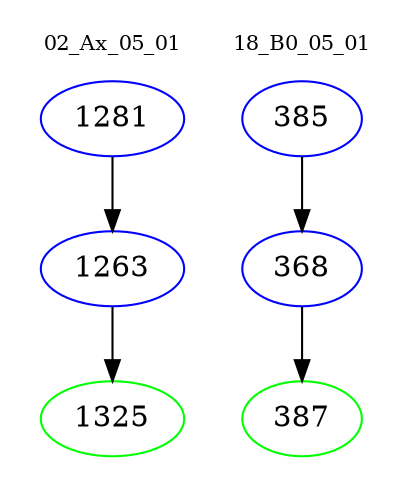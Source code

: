 digraph{
subgraph cluster_0 {
color = white
label = "02_Ax_05_01";
fontsize=10;
T0_1281 [label="1281", color="blue"]
T0_1281 -> T0_1263 [color="black"]
T0_1263 [label="1263", color="blue"]
T0_1263 -> T0_1325 [color="black"]
T0_1325 [label="1325", color="green"]
}
subgraph cluster_1 {
color = white
label = "18_B0_05_01";
fontsize=10;
T1_385 [label="385", color="blue"]
T1_385 -> T1_368 [color="black"]
T1_368 [label="368", color="blue"]
T1_368 -> T1_387 [color="black"]
T1_387 [label="387", color="green"]
}
}

